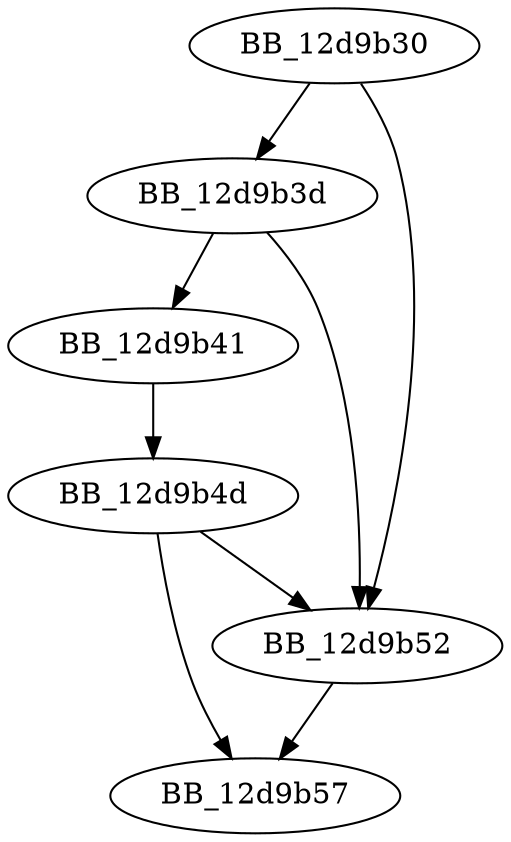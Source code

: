 DiGraph sub_12D9B30{
BB_12d9b30->BB_12d9b3d
BB_12d9b30->BB_12d9b52
BB_12d9b3d->BB_12d9b41
BB_12d9b3d->BB_12d9b52
BB_12d9b41->BB_12d9b4d
BB_12d9b4d->BB_12d9b52
BB_12d9b4d->BB_12d9b57
BB_12d9b52->BB_12d9b57
}
